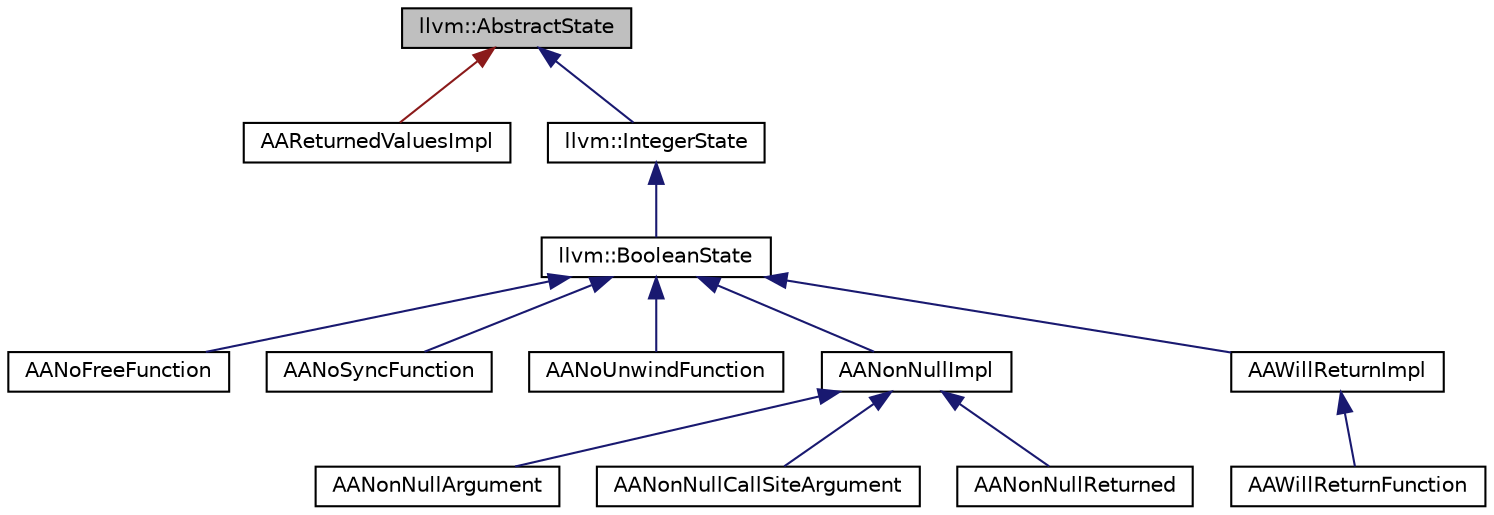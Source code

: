 digraph "llvm::AbstractState"
{
 // LATEX_PDF_SIZE
  bgcolor="transparent";
  edge [fontname="Helvetica",fontsize="10",labelfontname="Helvetica",labelfontsize="10"];
  node [fontname="Helvetica",fontsize="10",shape="box"];
  Node1 [label="llvm::AbstractState",height=0.2,width=0.4,color="black", fillcolor="grey75", style="filled", fontcolor="black",tooltip="An interface to query the internal state of an abstract attribute."];
  Node1 -> Node2 [dir="back",color="firebrick4",fontsize="10",style="solid",fontname="Helvetica"];
  Node2 [label="AAReturnedValuesImpl",height=0.2,width=0.4,color="black",URL="$classAAReturnedValuesImpl.html",tooltip="------------------— Function Return Values ----------------------------—"];
  Node1 -> Node3 [dir="back",color="midnightblue",fontsize="10",style="solid",fontname="Helvetica"];
  Node3 [label="llvm::IntegerState",height=0.2,width=0.4,color="black",URL="$structllvm_1_1IntegerState.html",tooltip="Simple state with integers encoding."];
  Node3 -> Node4 [dir="back",color="midnightblue",fontsize="10",style="solid",fontname="Helvetica"];
  Node4 [label="llvm::BooleanState",height=0.2,width=0.4,color="black",URL="$structllvm_1_1BooleanState.html",tooltip="Simple wrapper for a single bit (boolean) state."];
  Node4 -> Node5 [dir="back",color="midnightblue",fontsize="10",style="solid",fontname="Helvetica"];
  Node5 [label="AANoFreeFunction",height=0.2,width=0.4,color="black",URL="$structAANoFreeFunction.html",tooltip="---------------------— No-Free Attributes -------------------------—"];
  Node4 -> Node6 [dir="back",color="midnightblue",fontsize="10",style="solid",fontname="Helvetica"];
  Node6 [label="AANoSyncFunction",height=0.2,width=0.4,color="black",URL="$structAANoSyncFunction.html",tooltip="---------------------— NoSync Function Attribute ----------------------—"];
  Node4 -> Node7 [dir="back",color="midnightblue",fontsize="10",style="solid",fontname="Helvetica"];
  Node7 [label="AANoUnwindFunction",height=0.2,width=0.4,color="black",URL="$structAANoUnwindFunction.html",tooltip="--------------------—NoUnwind Function Attribute-----------------------—"];
  Node4 -> Node8 [dir="back",color="midnightblue",fontsize="10",style="solid",fontname="Helvetica"];
  Node8 [label="AANonNullImpl",height=0.2,width=0.4,color="black",URL="$structAANonNullImpl.html",tooltip="---------------------— NonNull Argument Attribute ---------------------—"];
  Node8 -> Node9 [dir="back",color="midnightblue",fontsize="10",style="solid",fontname="Helvetica"];
  Node9 [label="AANonNullArgument",height=0.2,width=0.4,color="black",URL="$structAANonNullArgument.html",tooltip="NonNull attribute for function argument."];
  Node8 -> Node10 [dir="back",color="midnightblue",fontsize="10",style="solid",fontname="Helvetica"];
  Node10 [label="AANonNullCallSiteArgument",height=0.2,width=0.4,color="black",URL="$structAANonNullCallSiteArgument.html",tooltip="NonNull attribute for a call site argument."];
  Node8 -> Node11 [dir="back",color="midnightblue",fontsize="10",style="solid",fontname="Helvetica"];
  Node11 [label="AANonNullReturned",height=0.2,width=0.4,color="black",URL="$structAANonNullReturned.html",tooltip="NonNull attribute for function return value."];
  Node4 -> Node12 [dir="back",color="midnightblue",fontsize="10",style="solid",fontname="Helvetica"];
  Node12 [label="AAWillReturnImpl",height=0.2,width=0.4,color="black",URL="$structAAWillReturnImpl.html",tooltip="---------------------— Will-Return Attributes -------------------------—"];
  Node12 -> Node13 [dir="back",color="midnightblue",fontsize="10",style="solid",fontname="Helvetica"];
  Node13 [label="AAWillReturnFunction",height=0.2,width=0.4,color="black",URL="$structAAWillReturnFunction.html",tooltip=" "];
}
